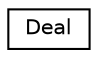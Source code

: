 digraph "Graphical Class Hierarchy"
{
 // LATEX_PDF_SIZE
  edge [fontname="Helvetica",fontsize="10",labelfontname="Helvetica",labelfontsize="10"];
  node [fontname="Helvetica",fontsize="10",shape=record];
  rankdir="LR";
  Node0 [label="Deal",height=0.2,width=0.4,color="black", fillcolor="white", style="filled",URL="$class_deal.html",tooltip=" "];
}
